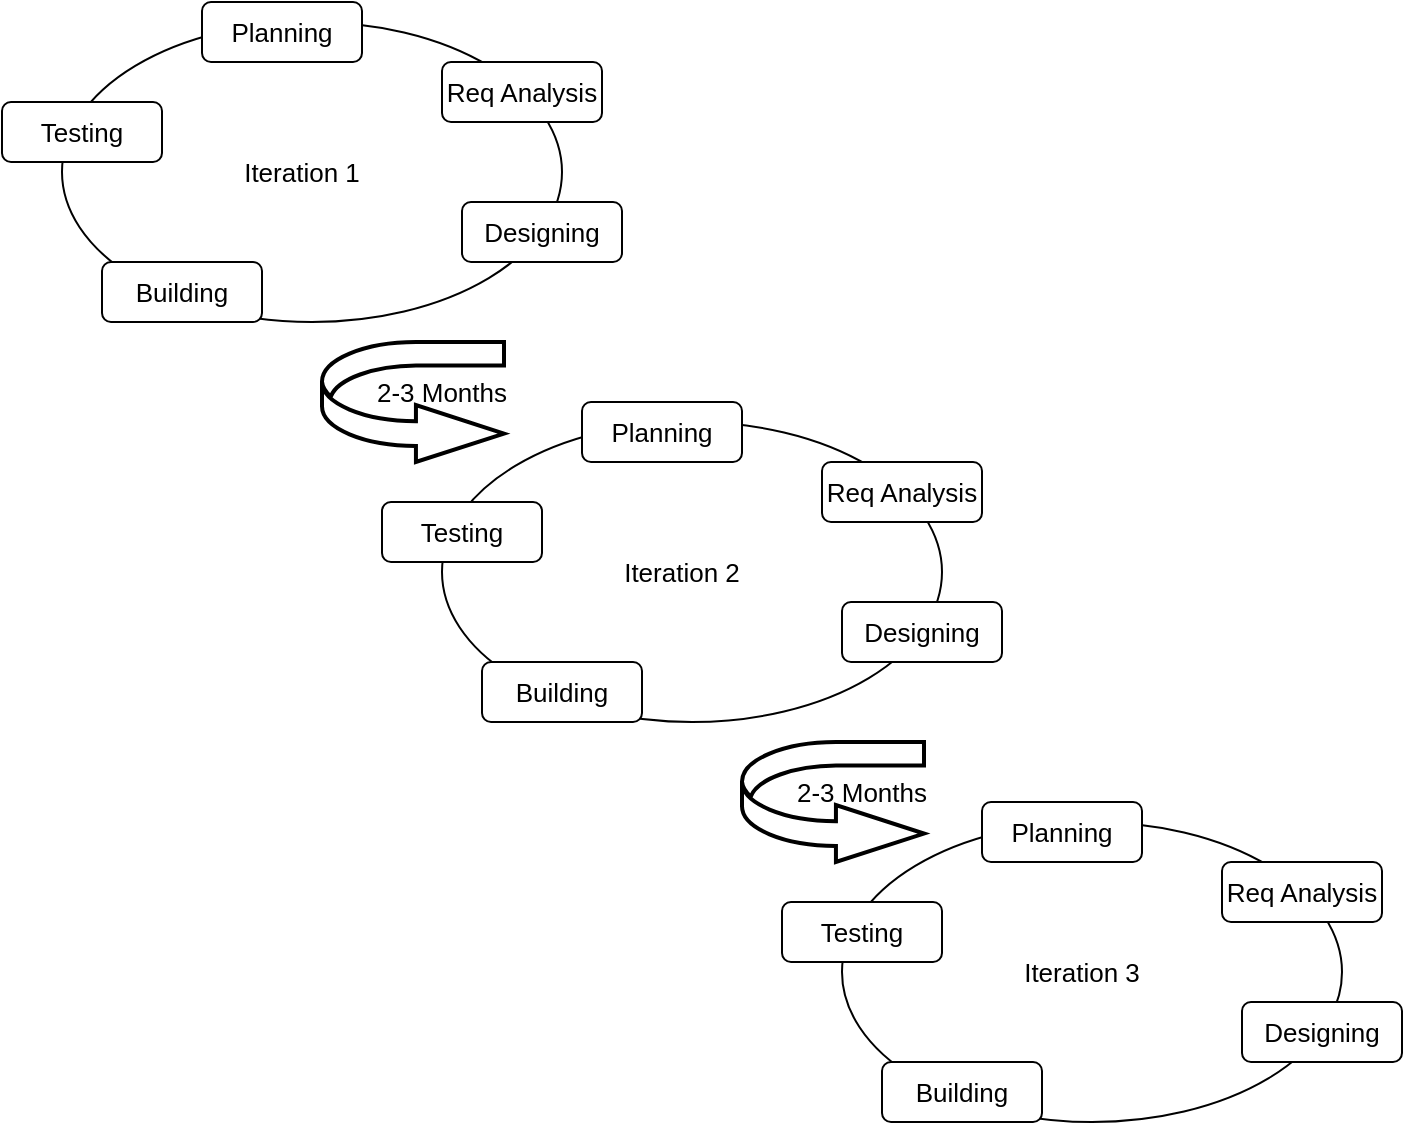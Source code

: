 <mxfile version="24.3.1" type="device">
  <diagram name="Page-1" id="RWwz21zOMu_LFXxn6YUW">
    <mxGraphModel dx="1358" dy="908" grid="1" gridSize="10" guides="1" tooltips="1" connect="1" arrows="1" fold="1" page="1" pageScale="1" pageWidth="850" pageHeight="1100" math="0" shadow="0">
      <root>
        <mxCell id="0" />
        <mxCell id="1" parent="0" />
        <mxCell id="VqaFQcM8Yi9CkmuzgbGf-1" value="" style="ellipse;whiteSpace=wrap;html=1;fillColor=default;fontSize=13;" vertex="1" parent="1">
          <mxGeometry x="100" y="70" width="250" height="150" as="geometry" />
        </mxCell>
        <mxCell id="VqaFQcM8Yi9CkmuzgbGf-2" value="Planning" style="rounded=1;whiteSpace=wrap;html=1;fontSize=13;" vertex="1" parent="1">
          <mxGeometry x="170" y="60" width="80" height="30" as="geometry" />
        </mxCell>
        <mxCell id="VqaFQcM8Yi9CkmuzgbGf-3" value="Testing" style="rounded=1;whiteSpace=wrap;html=1;fontSize=13;" vertex="1" parent="1">
          <mxGeometry x="70" y="110" width="80" height="30" as="geometry" />
        </mxCell>
        <mxCell id="VqaFQcM8Yi9CkmuzgbGf-4" value="Building" style="rounded=1;whiteSpace=wrap;html=1;fontSize=13;" vertex="1" parent="1">
          <mxGeometry x="120" y="190" width="80" height="30" as="geometry" />
        </mxCell>
        <mxCell id="VqaFQcM8Yi9CkmuzgbGf-5" value="Req Analysis" style="rounded=1;whiteSpace=wrap;html=1;fontSize=13;" vertex="1" parent="1">
          <mxGeometry x="290" y="90" width="80" height="30" as="geometry" />
        </mxCell>
        <mxCell id="VqaFQcM8Yi9CkmuzgbGf-6" value="Designing" style="rounded=1;whiteSpace=wrap;html=1;fontSize=13;" vertex="1" parent="1">
          <mxGeometry x="300" y="160" width="80" height="30" as="geometry" />
        </mxCell>
        <mxCell id="VqaFQcM8Yi9CkmuzgbGf-7" value="Iteration 1" style="text;html=1;align=center;verticalAlign=middle;whiteSpace=wrap;rounded=0;fontSize=13;" vertex="1" parent="1">
          <mxGeometry x="190" y="130" width="60" height="30" as="geometry" />
        </mxCell>
        <mxCell id="VqaFQcM8Yi9CkmuzgbGf-22" value="" style="ellipse;whiteSpace=wrap;html=1;fillColor=default;fontSize=13;" vertex="1" parent="1">
          <mxGeometry x="290" y="270" width="250" height="150" as="geometry" />
        </mxCell>
        <mxCell id="VqaFQcM8Yi9CkmuzgbGf-23" value="Planning" style="rounded=1;whiteSpace=wrap;html=1;fontSize=13;" vertex="1" parent="1">
          <mxGeometry x="360" y="260" width="80" height="30" as="geometry" />
        </mxCell>
        <mxCell id="VqaFQcM8Yi9CkmuzgbGf-24" value="Testing" style="rounded=1;whiteSpace=wrap;html=1;fontSize=13;" vertex="1" parent="1">
          <mxGeometry x="260" y="310" width="80" height="30" as="geometry" />
        </mxCell>
        <mxCell id="VqaFQcM8Yi9CkmuzgbGf-25" value="Building" style="rounded=1;whiteSpace=wrap;html=1;fontSize=13;" vertex="1" parent="1">
          <mxGeometry x="310" y="390" width="80" height="30" as="geometry" />
        </mxCell>
        <mxCell id="VqaFQcM8Yi9CkmuzgbGf-26" value="Req Analysis" style="rounded=1;whiteSpace=wrap;html=1;fontSize=13;" vertex="1" parent="1">
          <mxGeometry x="480" y="290" width="80" height="30" as="geometry" />
        </mxCell>
        <mxCell id="VqaFQcM8Yi9CkmuzgbGf-27" value="Designing" style="rounded=1;whiteSpace=wrap;html=1;fontSize=13;" vertex="1" parent="1">
          <mxGeometry x="490" y="360" width="80" height="30" as="geometry" />
        </mxCell>
        <mxCell id="VqaFQcM8Yi9CkmuzgbGf-28" value="Iteration 2" style="text;html=1;align=center;verticalAlign=middle;whiteSpace=wrap;rounded=0;fontSize=13;" vertex="1" parent="1">
          <mxGeometry x="380" y="330" width="60" height="30" as="geometry" />
        </mxCell>
        <mxCell id="VqaFQcM8Yi9CkmuzgbGf-29" value="" style="ellipse;whiteSpace=wrap;html=1;fillColor=default;fontSize=13;" vertex="1" parent="1">
          <mxGeometry x="490" y="470" width="250" height="150" as="geometry" />
        </mxCell>
        <mxCell id="VqaFQcM8Yi9CkmuzgbGf-30" value="Planning" style="rounded=1;whiteSpace=wrap;html=1;fontSize=13;" vertex="1" parent="1">
          <mxGeometry x="560" y="460" width="80" height="30" as="geometry" />
        </mxCell>
        <mxCell id="VqaFQcM8Yi9CkmuzgbGf-31" value="Testing" style="rounded=1;whiteSpace=wrap;html=1;fontSize=13;" vertex="1" parent="1">
          <mxGeometry x="460" y="510" width="80" height="30" as="geometry" />
        </mxCell>
        <mxCell id="VqaFQcM8Yi9CkmuzgbGf-32" value="Building" style="rounded=1;whiteSpace=wrap;html=1;fontSize=13;" vertex="1" parent="1">
          <mxGeometry x="510" y="590" width="80" height="30" as="geometry" />
        </mxCell>
        <mxCell id="VqaFQcM8Yi9CkmuzgbGf-33" value="Req Analysis" style="rounded=1;whiteSpace=wrap;html=1;fontSize=13;" vertex="1" parent="1">
          <mxGeometry x="680" y="490" width="80" height="30" as="geometry" />
        </mxCell>
        <mxCell id="VqaFQcM8Yi9CkmuzgbGf-34" value="Designing" style="rounded=1;whiteSpace=wrap;html=1;fontSize=13;" vertex="1" parent="1">
          <mxGeometry x="690" y="560" width="80" height="30" as="geometry" />
        </mxCell>
        <mxCell id="VqaFQcM8Yi9CkmuzgbGf-35" value="Iteration 3" style="text;html=1;align=center;verticalAlign=middle;whiteSpace=wrap;rounded=0;fontSize=13;" vertex="1" parent="1">
          <mxGeometry x="580" y="530" width="60" height="30" as="geometry" />
        </mxCell>
        <mxCell id="VqaFQcM8Yi9CkmuzgbGf-40" value="" style="shape=mxgraph.arrows.u_turn_right_arrow;html=1;verticalLabelPosition=bottom;verticalAlign=top;strokeWidth=2;strokeColor=#000000;" vertex="1" parent="1">
          <mxGeometry x="230" y="230" width="91" height="60" as="geometry" />
        </mxCell>
        <mxCell id="VqaFQcM8Yi9CkmuzgbGf-41" value="2-3 Months" style="text;html=1;align=center;verticalAlign=middle;whiteSpace=wrap;rounded=0;fontSize=13;" vertex="1" parent="1">
          <mxGeometry x="250" y="240" width="80" height="30" as="geometry" />
        </mxCell>
        <mxCell id="VqaFQcM8Yi9CkmuzgbGf-42" value="" style="shape=mxgraph.arrows.u_turn_right_arrow;html=1;verticalLabelPosition=bottom;verticalAlign=top;strokeWidth=2;strokeColor=#000000;" vertex="1" parent="1">
          <mxGeometry x="440" y="430" width="91" height="60" as="geometry" />
        </mxCell>
        <mxCell id="VqaFQcM8Yi9CkmuzgbGf-43" value="2-3 Months" style="text;html=1;align=center;verticalAlign=middle;whiteSpace=wrap;rounded=0;fontSize=13;" vertex="1" parent="1">
          <mxGeometry x="460" y="440" width="80" height="30" as="geometry" />
        </mxCell>
      </root>
    </mxGraphModel>
  </diagram>
</mxfile>
